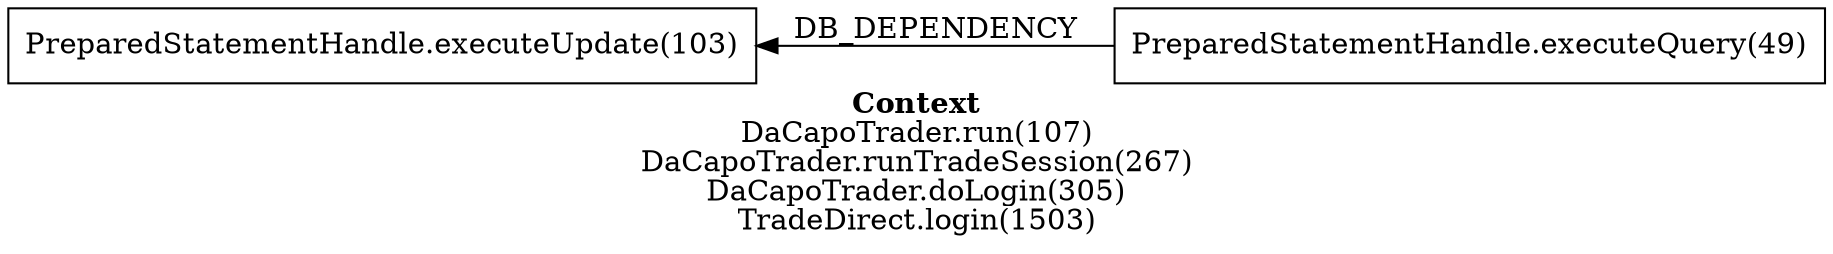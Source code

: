 digraph 4508606 { 
label=<<font face="Times-Bold">Context</font><br/>DaCapoTrader.run(107)<br/>DaCapoTrader.runTradeSession(267)<br/>DaCapoTrader.doLogin(305)<br/>TradeDirect.login(1503)>;rankdir=RL;
1 [label="PreparedStatementHandle.executeUpdate(103)\n", shape=box];
2 [label="PreparedStatementHandle.executeQuery(49)\n", shape=box];
2 -> 1 [label="DB_DEPENDENCY"];
}

